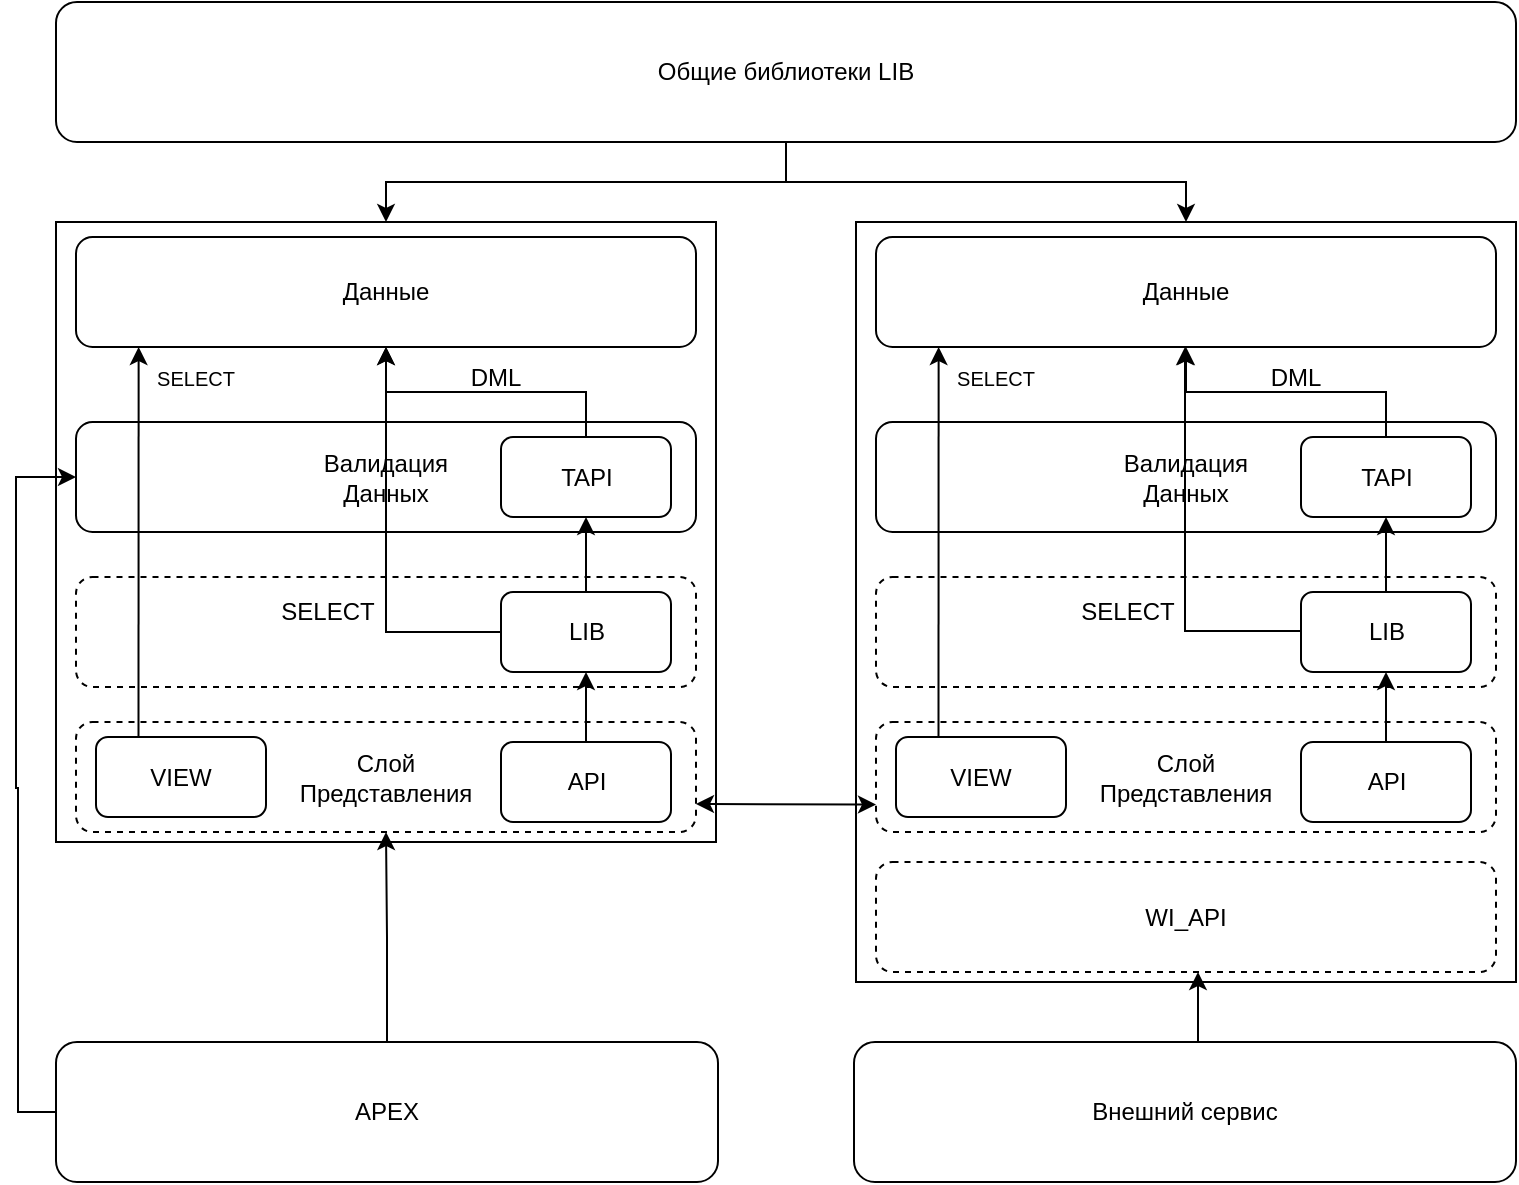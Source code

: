 <mxfile version="21.0.7" type="device"><diagram name="Страница 1" id="-2S4hMOX-iNphjN2goas"><mxGraphModel dx="914" dy="803" grid="1" gridSize="10" guides="1" tooltips="1" connect="1" arrows="1" fold="1" page="1" pageScale="1" pageWidth="827" pageHeight="1169" math="0" shadow="0"><root><mxCell id="0"/><mxCell id="1" parent="0"/><mxCell id="-sXA5umy3JGqC9NL4TS--105" value="Общие библиотеки LIB" style="rounded=1;whiteSpace=wrap;html=1;strokeColor=default;fontFamily=Helvetica;fontSize=12;fontColor=default;fillColor=default;movable=1;resizable=1;rotatable=1;deletable=1;editable=1;locked=0;connectable=1;container=0;" parent="1" vertex="1"><mxGeometry x="49" y="280" width="730" height="70" as="geometry"/></mxCell><mxCell id="-sXA5umy3JGqC9NL4TS--107" value="APEX" style="rounded=1;whiteSpace=wrap;html=1;strokeColor=default;fontFamily=Helvetica;fontSize=12;fontColor=default;fillColor=default;movable=1;resizable=1;rotatable=1;deletable=1;editable=1;locked=0;connectable=1;container=0;" parent="1" vertex="1"><mxGeometry x="49" y="800" width="331" height="70" as="geometry"/></mxCell><mxCell id="-sXA5umy3JGqC9NL4TS--16" value="" style="whiteSpace=wrap;html=1;strokeColor=default;fontFamily=Helvetica;fontSize=12;fontColor=default;fillColor=default;movable=1;resizable=1;rotatable=1;deletable=1;editable=1;locked=0;connectable=1;container=0;" parent="1" vertex="1"><mxGeometry x="49" y="390" width="330" height="310" as="geometry"/></mxCell><mxCell id="-sXA5umy3JGqC9NL4TS--108" value="" style="edgeStyle=orthogonalEdgeStyle;shape=connector;rounded=0;orthogonalLoop=1;jettySize=auto;html=1;labelBackgroundColor=default;strokeColor=default;fontFamily=Helvetica;fontSize=12;fontColor=default;endArrow=classic;entryX=0.5;entryY=0;entryDx=0;entryDy=0;movable=1;resizable=1;rotatable=1;deletable=1;editable=1;locked=0;connectable=1;" parent="1" source="-sXA5umy3JGqC9NL4TS--105" target="-sXA5umy3JGqC9NL4TS--16" edge="1"><mxGeometry relative="1" as="geometry"/></mxCell><mxCell id="-sXA5umy3JGqC9NL4TS--42" value="Валидация&lt;br&gt;Данных" style="rounded=1;whiteSpace=wrap;html=1;fontFamily=Helvetica;fontSize=12;movable=1;resizable=1;rotatable=1;deletable=1;editable=1;locked=0;connectable=1;container=0;align=center;" parent="1" vertex="1"><mxGeometry x="59" y="490" width="310" height="55" as="geometry"/></mxCell><mxCell id="-sXA5umy3JGqC9NL4TS--38" value="Слой&lt;br&gt;Представления" style="rounded=1;whiteSpace=wrap;html=1;fontFamily=Helvetica;fontSize=12;fillStyle=solid;movable=1;resizable=1;rotatable=1;deletable=1;editable=1;locked=0;connectable=1;container=0;dashed=1;" parent="1" vertex="1"><mxGeometry x="59" y="640" width="310" height="55" as="geometry"/></mxCell><mxCell id="-sXA5umy3JGqC9NL4TS--34" value="&lt;font style=&quot;font-size: 10px;&quot;&gt;SELECT&lt;/font&gt;" style="text;html=1;strokeColor=none;fillColor=none;align=center;verticalAlign=middle;whiteSpace=wrap;rounded=0;fontSize=12;fontFamily=Helvetica;fontColor=default;movable=1;resizable=1;rotatable=1;deletable=1;editable=1;locked=0;connectable=1;container=0;" parent="1" vertex="1"><mxGeometry x="99" y="452.5" width="40" height="30" as="geometry"/></mxCell><mxCell id="-sXA5umy3JGqC9NL4TS--40" value="" style="rounded=1;whiteSpace=wrap;html=1;fontFamily=Helvetica;fontSize=12;movable=1;resizable=1;rotatable=1;deletable=1;editable=1;locked=0;connectable=1;container=0;dashed=1;" parent="1" vertex="1"><mxGeometry x="59" y="567.5" width="310" height="55" as="geometry"/></mxCell><mxCell id="-sXA5umy3JGqC9NL4TS--7" value="LIB" style="rounded=1;whiteSpace=wrap;html=1;movable=1;resizable=1;rotatable=1;deletable=1;editable=1;locked=0;connectable=1;container=0;" parent="1" vertex="1"><mxGeometry x="271.5" y="575" width="85" height="40" as="geometry"/></mxCell><mxCell id="-sXA5umy3JGqC9NL4TS--43" value="TAPI" style="rounded=1;whiteSpace=wrap;html=1;movable=1;resizable=1;rotatable=1;deletable=1;editable=1;locked=0;connectable=1;container=0;" parent="1" vertex="1"><mxGeometry x="271.5" y="497.5" width="85" height="40" as="geometry"/></mxCell><mxCell id="-sXA5umy3JGqC9NL4TS--47" value="" style="edgeStyle=orthogonalEdgeStyle;rounded=0;orthogonalLoop=1;jettySize=auto;html=1;fontFamily=Helvetica;fontSize=12;fontColor=default;movable=1;resizable=1;rotatable=1;deletable=1;editable=1;locked=0;connectable=1;" parent="1" source="-sXA5umy3JGqC9NL4TS--7" target="-sXA5umy3JGqC9NL4TS--43" edge="1"><mxGeometry relative="1" as="geometry"/></mxCell><mxCell id="-sXA5umy3JGqC9NL4TS--46" value="" style="edgeStyle=orthogonalEdgeStyle;rounded=0;orthogonalLoop=1;jettySize=auto;html=1;fontFamily=Helvetica;fontSize=12;fontColor=default;entryX=0.5;entryY=1;entryDx=0;entryDy=0;movable=1;resizable=1;rotatable=1;deletable=1;editable=1;locked=0;connectable=1;" parent="1" source="-sXA5umy3JGqC9NL4TS--44" target="-sXA5umy3JGqC9NL4TS--7" edge="1"><mxGeometry relative="1" as="geometry"><mxPoint x="319" y="620" as="targetPoint"/></mxGeometry></mxCell><mxCell id="-sXA5umy3JGqC9NL4TS--44" value="API" style="rounded=1;whiteSpace=wrap;html=1;movable=1;resizable=1;rotatable=1;deletable=1;editable=1;locked=0;connectable=1;container=0;" parent="1" vertex="1"><mxGeometry x="271.5" y="650" width="85" height="40" as="geometry"/></mxCell><mxCell id="-sXA5umy3JGqC9NL4TS--54" value="DML" style="text;html=1;strokeColor=none;fillColor=none;align=center;verticalAlign=middle;whiteSpace=wrap;rounded=0;fontSize=12;fontFamily=Helvetica;fontColor=default;movable=1;resizable=1;rotatable=1;deletable=1;editable=1;locked=0;connectable=1;container=0;" parent="1" vertex="1"><mxGeometry x="239" y="452.5" width="60" height="30" as="geometry"/></mxCell><mxCell id="-sXA5umy3JGqC9NL4TS--55" value="VIEW" style="rounded=1;whiteSpace=wrap;html=1;movable=1;resizable=1;rotatable=1;deletable=1;editable=1;locked=0;connectable=1;container=0;" parent="1" vertex="1"><mxGeometry x="69" y="647.5" width="85" height="40" as="geometry"/></mxCell><mxCell id="-sXA5umy3JGqC9NL4TS--57" value="Данные" style="rounded=1;whiteSpace=wrap;html=1;fontFamily=Helvetica;fontSize=12;movable=1;resizable=1;rotatable=1;deletable=1;editable=1;locked=0;connectable=1;container=0;" parent="1" vertex="1"><mxGeometry x="59" y="397.5" width="310" height="55" as="geometry"/></mxCell><mxCell id="-sXA5umy3JGqC9NL4TS--59" value="" style="edgeStyle=orthogonalEdgeStyle;rounded=0;orthogonalLoop=1;jettySize=auto;html=1;fontFamily=Helvetica;fontSize=12;fontColor=default;movable=1;resizable=1;rotatable=1;deletable=1;editable=1;locked=0;connectable=1;" parent="1" source="-sXA5umy3JGqC9NL4TS--43" target="-sXA5umy3JGqC9NL4TS--57" edge="1"><mxGeometry relative="1" as="geometry"/></mxCell><mxCell id="-sXA5umy3JGqC9NL4TS--60" value="" style="endArrow=classic;html=1;rounded=0;fontFamily=Helvetica;fontSize=12;fontColor=default;exitX=0.25;exitY=0;exitDx=0;exitDy=0;entryX=0.101;entryY=1;entryDx=0;entryDy=0;entryPerimeter=0;movable=1;resizable=1;rotatable=1;deletable=1;editable=1;locked=0;connectable=1;" parent="1" source="-sXA5umy3JGqC9NL4TS--55" target="-sXA5umy3JGqC9NL4TS--57" edge="1"><mxGeometry width="50" height="50" relative="1" as="geometry"><mxPoint x="149" y="530" as="sourcePoint"/><mxPoint x="112" y="450" as="targetPoint"/></mxGeometry></mxCell><mxCell id="-sXA5umy3JGqC9NL4TS--85" value="" style="whiteSpace=wrap;html=1;strokeColor=default;fontFamily=Helvetica;fontSize=12;fontColor=default;fillColor=default;movable=1;resizable=1;rotatable=1;deletable=1;editable=1;locked=0;connectable=1;container=0;" parent="1" vertex="1"><mxGeometry x="449" y="390" width="330" height="380" as="geometry"/></mxCell><mxCell id="-sXA5umy3JGqC9NL4TS--109" value="" style="edgeStyle=orthogonalEdgeStyle;shape=connector;rounded=0;orthogonalLoop=1;jettySize=auto;html=1;labelBackgroundColor=default;strokeColor=default;fontFamily=Helvetica;fontSize=12;fontColor=default;endArrow=classic;movable=1;resizable=1;rotatable=1;deletable=1;editable=1;locked=0;connectable=1;" parent="1" source="-sXA5umy3JGqC9NL4TS--105" target="-sXA5umy3JGqC9NL4TS--85" edge="1"><mxGeometry relative="1" as="geometry"/></mxCell><mxCell id="-sXA5umy3JGqC9NL4TS--86" value="Валидация&lt;br&gt;Данных" style="rounded=1;whiteSpace=wrap;html=1;fontFamily=Helvetica;fontSize=12;movable=1;resizable=1;rotatable=1;deletable=1;editable=1;locked=0;connectable=1;container=0;" parent="1" vertex="1"><mxGeometry x="459" y="490" width="310" height="55" as="geometry"/></mxCell><mxCell id="-sXA5umy3JGqC9NL4TS--87" value="Слой&lt;br&gt;Представления" style="rounded=1;whiteSpace=wrap;html=1;fontFamily=Helvetica;fontSize=12;fillStyle=solid;movable=1;resizable=1;rotatable=1;deletable=1;editable=1;locked=0;connectable=1;container=0;dashed=1;" parent="1" vertex="1"><mxGeometry x="459" y="640" width="310" height="55" as="geometry"/></mxCell><mxCell id="-sXA5umy3JGqC9NL4TS--88" value="&lt;font style=&quot;font-size: 10px;&quot;&gt;SELECT&lt;/font&gt;" style="text;html=1;strokeColor=none;fillColor=none;align=center;verticalAlign=middle;whiteSpace=wrap;rounded=0;fontSize=12;fontFamily=Helvetica;fontColor=default;movable=1;resizable=1;rotatable=1;deletable=1;editable=1;locked=0;connectable=1;container=0;" parent="1" vertex="1"><mxGeometry x="499" y="452.5" width="40" height="30" as="geometry"/></mxCell><mxCell id="-sXA5umy3JGqC9NL4TS--89" value="" style="rounded=1;whiteSpace=wrap;html=1;fontFamily=Helvetica;fontSize=12;movable=1;resizable=1;rotatable=1;deletable=1;editable=1;locked=0;connectable=1;container=0;dashed=1;" parent="1" vertex="1"><mxGeometry x="459" y="567.5" width="310" height="55" as="geometry"/></mxCell><mxCell id="-sXA5umy3JGqC9NL4TS--90" value="LIB" style="rounded=1;whiteSpace=wrap;html=1;movable=1;resizable=1;rotatable=1;deletable=1;editable=1;locked=0;connectable=1;container=0;" parent="1" vertex="1"><mxGeometry x="671.5" y="575" width="85" height="40" as="geometry"/></mxCell><mxCell id="-sXA5umy3JGqC9NL4TS--91" value="TAPI" style="rounded=1;whiteSpace=wrap;html=1;movable=1;resizable=1;rotatable=1;deletable=1;editable=1;locked=0;connectable=1;container=0;" parent="1" vertex="1"><mxGeometry x="671.5" y="497.5" width="85" height="40" as="geometry"/></mxCell><mxCell id="-sXA5umy3JGqC9NL4TS--92" value="" style="edgeStyle=orthogonalEdgeStyle;rounded=0;orthogonalLoop=1;jettySize=auto;html=1;fontFamily=Helvetica;fontSize=12;fontColor=default;movable=1;resizable=1;rotatable=1;deletable=1;editable=1;locked=0;connectable=1;" parent="1" source="-sXA5umy3JGqC9NL4TS--90" target="-sXA5umy3JGqC9NL4TS--91" edge="1"><mxGeometry relative="1" as="geometry"/></mxCell><mxCell id="-sXA5umy3JGqC9NL4TS--93" value="" style="edgeStyle=orthogonalEdgeStyle;rounded=0;orthogonalLoop=1;jettySize=auto;html=1;fontFamily=Helvetica;fontSize=12;fontColor=default;entryX=0.5;entryY=1;entryDx=0;entryDy=0;movable=1;resizable=1;rotatable=1;deletable=1;editable=1;locked=0;connectable=1;" parent="1" source="-sXA5umy3JGqC9NL4TS--94" target="-sXA5umy3JGqC9NL4TS--90" edge="1"><mxGeometry relative="1" as="geometry"><mxPoint x="719" y="620" as="targetPoint"/></mxGeometry></mxCell><mxCell id="-sXA5umy3JGqC9NL4TS--94" value="API" style="rounded=1;whiteSpace=wrap;html=1;movable=1;resizable=1;rotatable=1;deletable=1;editable=1;locked=0;connectable=1;container=0;" parent="1" vertex="1"><mxGeometry x="671.5" y="650" width="85" height="40" as="geometry"/></mxCell><mxCell id="-sXA5umy3JGqC9NL4TS--95" value="DML" style="text;html=1;strokeColor=none;fillColor=none;align=center;verticalAlign=middle;whiteSpace=wrap;rounded=0;fontSize=12;fontFamily=Helvetica;fontColor=default;movable=1;resizable=1;rotatable=1;deletable=1;editable=1;locked=0;connectable=1;container=0;" parent="1" vertex="1"><mxGeometry x="639" y="452.5" width="60" height="30" as="geometry"/></mxCell><mxCell id="-sXA5umy3JGqC9NL4TS--96" value="VIEW" style="rounded=1;whiteSpace=wrap;html=1;movable=1;resizable=1;rotatable=1;deletable=1;editable=1;locked=0;connectable=1;container=0;" parent="1" vertex="1"><mxGeometry x="469" y="647.5" width="85" height="40" as="geometry"/></mxCell><mxCell id="-sXA5umy3JGqC9NL4TS--97" value="Данные" style="rounded=1;whiteSpace=wrap;html=1;fontFamily=Helvetica;fontSize=12;movable=1;resizable=1;rotatable=1;deletable=1;editable=1;locked=0;connectable=1;container=0;" parent="1" vertex="1"><mxGeometry x="459" y="397.5" width="310" height="55" as="geometry"/></mxCell><mxCell id="-sXA5umy3JGqC9NL4TS--98" value="" style="edgeStyle=orthogonalEdgeStyle;rounded=0;orthogonalLoop=1;jettySize=auto;html=1;fontFamily=Helvetica;fontSize=12;fontColor=default;movable=1;resizable=1;rotatable=1;deletable=1;editable=1;locked=0;connectable=1;" parent="1" source="-sXA5umy3JGqC9NL4TS--91" target="-sXA5umy3JGqC9NL4TS--97" edge="1"><mxGeometry relative="1" as="geometry"/></mxCell><mxCell id="-sXA5umy3JGqC9NL4TS--99" value="" style="endArrow=classic;html=1;rounded=0;fontFamily=Helvetica;fontSize=12;fontColor=default;exitX=0.25;exitY=0;exitDx=0;exitDy=0;entryX=0.101;entryY=1;entryDx=0;entryDy=0;entryPerimeter=0;movable=1;resizable=1;rotatable=1;deletable=1;editable=1;locked=0;connectable=1;" parent="1" source="-sXA5umy3JGqC9NL4TS--96" target="-sXA5umy3JGqC9NL4TS--97" edge="1"><mxGeometry width="50" height="50" relative="1" as="geometry"><mxPoint x="549" y="530" as="sourcePoint"/><mxPoint x="512" y="450" as="targetPoint"/></mxGeometry></mxCell><mxCell id="-sXA5umy3JGqC9NL4TS--115" value="" style="endArrow=classic;html=1;rounded=0;labelBackgroundColor=default;strokeColor=default;fontFamily=Helvetica;fontSize=12;fontColor=default;shape=connector;entryX=0.5;entryY=1;entryDx=0;entryDy=0;exitX=0;exitY=0.5;exitDx=0;exitDy=0;" parent="1" source="-sXA5umy3JGqC9NL4TS--7" target="-sXA5umy3JGqC9NL4TS--57" edge="1"><mxGeometry width="50" height="50" relative="1" as="geometry"><mxPoint x="380" y="660" as="sourcePoint"/><mxPoint x="430" y="610" as="targetPoint"/><Array as="points"><mxPoint x="214" y="595"/></Array></mxGeometry></mxCell><mxCell id="-sXA5umy3JGqC9NL4TS--117" value="" style="endArrow=classic;html=1;rounded=0;labelBackgroundColor=default;strokeColor=default;fontFamily=Helvetica;fontSize=12;fontColor=default;shape=connector;entryX=0.5;entryY=1;entryDx=0;entryDy=0;exitX=0;exitY=0.5;exitDx=0;exitDy=0;" parent="1" edge="1"><mxGeometry width="50" height="50" relative="1" as="geometry"><mxPoint x="671.5" y="594.5" as="sourcePoint"/><mxPoint x="613.5" y="452.5" as="targetPoint"/><Array as="points"><mxPoint x="613.5" y="594.5"/></Array></mxGeometry></mxCell><mxCell id="-sXA5umy3JGqC9NL4TS--118" value="SELECT" style="text;html=1;strokeColor=none;fillColor=none;align=center;verticalAlign=middle;whiteSpace=wrap;rounded=0;fontSize=12;fontFamily=Helvetica;fontColor=default;" parent="1" vertex="1"><mxGeometry x="150" y="560" width="70" height="50" as="geometry"/></mxCell><mxCell id="-sXA5umy3JGqC9NL4TS--120" value="SELECT" style="text;html=1;strokeColor=none;fillColor=none;align=center;verticalAlign=middle;whiteSpace=wrap;rounded=0;fontSize=12;fontFamily=Helvetica;fontColor=default;" parent="1" vertex="1"><mxGeometry x="550" y="560" width="70" height="50" as="geometry"/></mxCell><mxCell id="-sXA5umy3JGqC9NL4TS--104" value="" style="endArrow=classic;startArrow=classic;html=1;rounded=0;labelBackgroundColor=default;strokeColor=default;fontFamily=Helvetica;fontSize=12;fontColor=default;shape=connector;entryX=0;entryY=0.75;entryDx=0;entryDy=0;movable=1;resizable=1;rotatable=1;deletable=1;editable=1;locked=0;connectable=1;" parent="1" target="-sXA5umy3JGqC9NL4TS--87" edge="1"><mxGeometry width="50" height="50" relative="1" as="geometry"><mxPoint x="369" y="681" as="sourcePoint"/><mxPoint x="449" y="450" as="targetPoint"/></mxGeometry></mxCell><mxCell id="-sXA5umy3JGqC9NL4TS--121" value="" style="edgeStyle=orthogonalEdgeStyle;shape=connector;rounded=0;orthogonalLoop=1;jettySize=auto;html=1;labelBackgroundColor=default;strokeColor=default;fontFamily=Helvetica;fontSize=12;fontColor=default;endArrow=classic;entryX=0;entryY=0.5;entryDx=0;entryDy=0;" parent="1" source="-sXA5umy3JGqC9NL4TS--107" target="-sXA5umy3JGqC9NL4TS--42" edge="1"><mxGeometry relative="1" as="geometry"><Array as="points"><mxPoint x="30" y="835"/><mxPoint x="30" y="673"/><mxPoint x="29" y="518"/></Array></mxGeometry></mxCell><mxCell id="7dFf80vqqiIsfRV5SFjl-1" value="" style="edgeStyle=orthogonalEdgeStyle;rounded=0;orthogonalLoop=1;jettySize=auto;html=1;" edge="1" parent="1" source="-sXA5umy3JGqC9NL4TS--107" target="-sXA5umy3JGqC9NL4TS--38"><mxGeometry relative="1" as="geometry"/></mxCell><mxCell id="7dFf80vqqiIsfRV5SFjl-2" value="Внешний сервис" style="rounded=1;whiteSpace=wrap;html=1;strokeColor=default;fontFamily=Helvetica;fontSize=12;fontColor=default;fillColor=default;movable=1;resizable=1;rotatable=1;deletable=1;editable=1;locked=0;connectable=1;container=0;" vertex="1" parent="1"><mxGeometry x="448" y="800" width="331" height="70" as="geometry"/></mxCell><mxCell id="7dFf80vqqiIsfRV5SFjl-3" value="WI_API" style="rounded=1;whiteSpace=wrap;html=1;fontFamily=Helvetica;fontSize=12;fillStyle=solid;movable=1;resizable=1;rotatable=1;deletable=1;editable=1;locked=0;connectable=1;container=0;dashed=1;" vertex="1" parent="1"><mxGeometry x="459" y="710" width="310" height="55" as="geometry"/></mxCell><mxCell id="7dFf80vqqiIsfRV5SFjl-6" value="" style="edgeStyle=orthogonalEdgeStyle;rounded=0;orthogonalLoop=1;jettySize=auto;html=1;" edge="1" parent="1"><mxGeometry relative="1" as="geometry"><mxPoint x="620" y="800" as="sourcePoint"/><mxPoint x="620" y="765" as="targetPoint"/><Array as="points"><mxPoint x="620" y="790"/><mxPoint x="620" y="790"/></Array></mxGeometry></mxCell></root></mxGraphModel></diagram></mxfile>